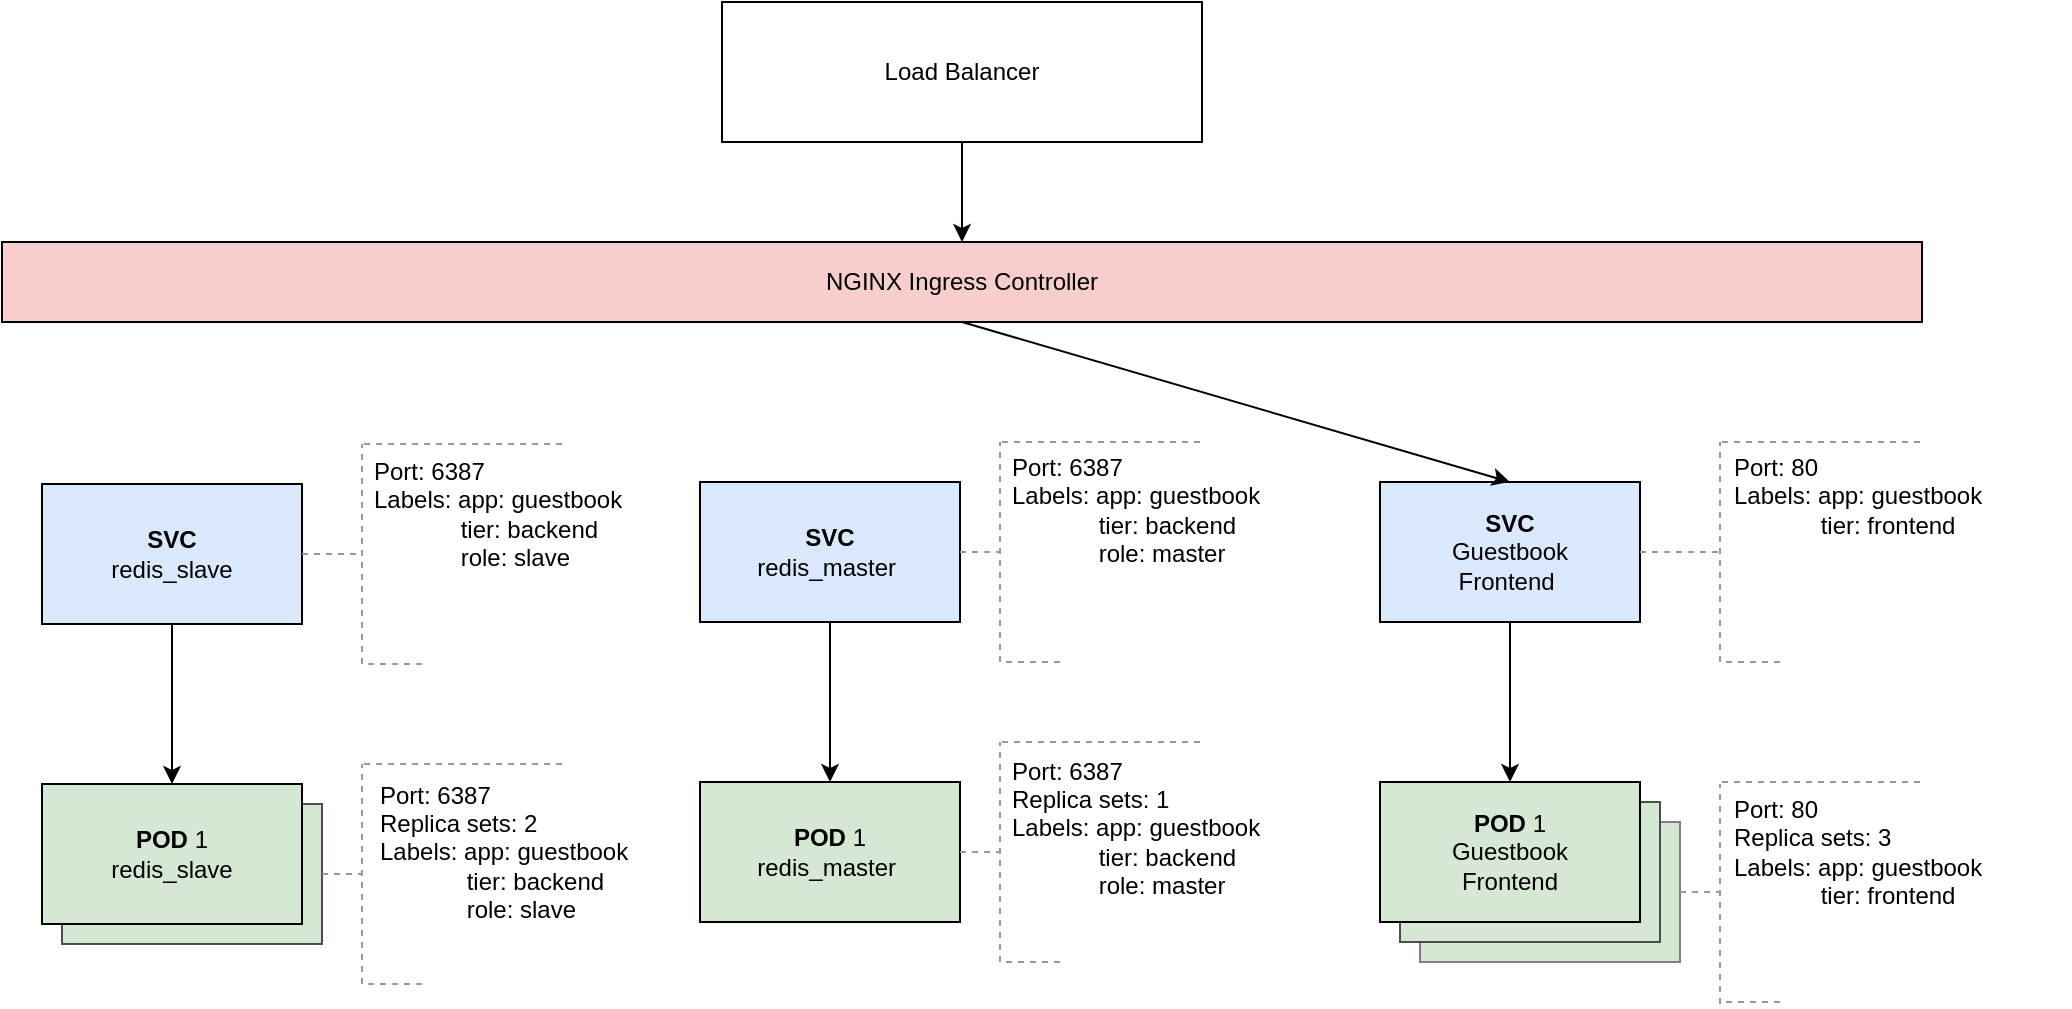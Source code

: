 <mxfile version="11.3.0" type="device" pages="1"><diagram id="z9s9iy75p9yVOJ1wJu1_" name="Page-1"><mxGraphModel dx="1656" dy="860" grid="1" gridSize="10" guides="1" tooltips="1" connect="1" arrows="1" fold="1" page="1" pageScale="1" pageWidth="1169" pageHeight="827" math="0" shadow="0"><root><mxCell id="0"/><mxCell id="1" parent="0"/><mxCell id="bv-lkTnwbxViUC4lvabW-76" value="&lt;b&gt;POD &lt;/b&gt;1&lt;br&gt;redis_slave" style="rounded=0;whiteSpace=wrap;html=1;fillColor=#d5e8d4;strokeColor=#4D4D4D;" vertex="1" parent="1"><mxGeometry x="150" y="481" width="130" height="70" as="geometry"/></mxCell><mxCell id="bv-lkTnwbxViUC4lvabW-16" value="POD 1&lt;br&gt;Guestbook&lt;br&gt;Frontend" style="rounded=0;whiteSpace=wrap;html=1;fillColor=#d5e8d4;strokeColor=#808080;" vertex="1" parent="1"><mxGeometry x="829" y="490" width="130" height="70" as="geometry"/></mxCell><mxCell id="bv-lkTnwbxViUC4lvabW-15" value="POD 1&lt;br&gt;Guestbook&lt;br&gt;Frontend" style="rounded=0;whiteSpace=wrap;html=1;fillColor=#d5e8d4;strokeColor=#4D4D4D;" vertex="1" parent="1"><mxGeometry x="819" y="480" width="130" height="70" as="geometry"/></mxCell><mxCell id="bv-lkTnwbxViUC4lvabW-1" value="NGINX Ingress Controller" style="rounded=0;whiteSpace=wrap;html=1;fillColor=#f8cecc;strokeColor=#000000;" vertex="1" parent="1"><mxGeometry x="120" y="200" width="960" height="40" as="geometry"/></mxCell><mxCell id="bv-lkTnwbxViUC4lvabW-6" value="" style="edgeStyle=orthogonalEdgeStyle;rounded=0;orthogonalLoop=1;jettySize=auto;html=1;" edge="1" parent="1" source="bv-lkTnwbxViUC4lvabW-4" target="bv-lkTnwbxViUC4lvabW-1"><mxGeometry relative="1" as="geometry"/></mxCell><mxCell id="bv-lkTnwbxViUC4lvabW-4" value="Load Balancer" style="rounded=0;whiteSpace=wrap;html=1;" vertex="1" parent="1"><mxGeometry x="480" y="80" width="240" height="70" as="geometry"/></mxCell><mxCell id="bv-lkTnwbxViUC4lvabW-11" value="" style="edgeStyle=orthogonalEdgeStyle;rounded=0;orthogonalLoop=1;jettySize=auto;html=1;" edge="1" parent="1" source="bv-lkTnwbxViUC4lvabW-2" target="bv-lkTnwbxViUC4lvabW-10"><mxGeometry relative="1" as="geometry"/></mxCell><mxCell id="bv-lkTnwbxViUC4lvabW-2" value="&lt;b&gt;SVC&lt;/b&gt;&lt;br&gt;Guestbook&lt;br&gt;Frontend&amp;nbsp;" style="rounded=0;whiteSpace=wrap;html=1;fillColor=#dae8fc;strokeColor=#000000;" vertex="1" parent="1"><mxGeometry x="809" y="320" width="130" height="70" as="geometry"/></mxCell><mxCell id="bv-lkTnwbxViUC4lvabW-10" value="&lt;b&gt;POD &lt;/b&gt;1&lt;br&gt;Guestbook&lt;br&gt;Frontend" style="rounded=0;whiteSpace=wrap;html=1;fillColor=#d5e8d4;strokeColor=#000000;" vertex="1" parent="1"><mxGeometry x="809" y="470" width="130" height="70" as="geometry"/></mxCell><mxCell id="bv-lkTnwbxViUC4lvabW-7" value="Port: 80&lt;br&gt;&lt;span&gt;Labels: app: guestbook&lt;/span&gt;&lt;br&gt;&lt;span&gt;&amp;nbsp; &amp;nbsp; &amp;nbsp; &amp;nbsp; &amp;nbsp; &amp;nbsp; &amp;nbsp;tier: frontend&lt;/span&gt;" style="text;html=1;strokeColor=none;fillColor=none;align=left;verticalAlign=middle;whiteSpace=wrap;rounded=0;" vertex="1" parent="1"><mxGeometry x="984" y="302" width="135" height="50" as="geometry"/></mxCell><mxCell id="bv-lkTnwbxViUC4lvabW-21" value="" style="edgeStyle=orthogonalEdgeStyle;rounded=0;orthogonalLoop=1;jettySize=auto;html=1;" edge="1" parent="1" source="bv-lkTnwbxViUC4lvabW-18" target="bv-lkTnwbxViUC4lvabW-20"><mxGeometry relative="1" as="geometry"/></mxCell><mxCell id="bv-lkTnwbxViUC4lvabW-18" value="&lt;b&gt;SVC&lt;/b&gt;&lt;br&gt;redis_master&amp;nbsp;" style="rounded=0;whiteSpace=wrap;html=1;fillColor=#dae8fc;strokeColor=#000000;" vertex="1" parent="1"><mxGeometry x="469" y="320" width="130" height="70" as="geometry"/></mxCell><mxCell id="bv-lkTnwbxViUC4lvabW-20" value="&lt;b&gt;POD &lt;/b&gt;1&lt;br&gt;redis_master&amp;nbsp;" style="rounded=0;whiteSpace=wrap;html=1;fillColor=#d5e8d4;strokeColor=#000000;" vertex="1" parent="1"><mxGeometry x="469" y="470" width="130" height="70" as="geometry"/></mxCell><mxCell id="bv-lkTnwbxViUC4lvabW-23" value="Port: 6387&lt;br&gt;&lt;span&gt;Labels: app: guestbook&lt;/span&gt;&lt;br&gt;&lt;span&gt;&amp;nbsp; &amp;nbsp; &amp;nbsp; &amp;nbsp; &amp;nbsp; &amp;nbsp; &amp;nbsp;tier: backend&lt;br&gt;&amp;nbsp; &amp;nbsp; &amp;nbsp; &amp;nbsp; &amp;nbsp; &amp;nbsp; &amp;nbsp;role: master&lt;br&gt;&lt;/span&gt;" style="text;html=1;strokeColor=none;fillColor=none;align=left;verticalAlign=middle;whiteSpace=wrap;rounded=0;" vertex="1" parent="1"><mxGeometry x="623" y="309" width="135" height="50" as="geometry"/></mxCell><mxCell id="bv-lkTnwbxViUC4lvabW-41" value="" style="group" vertex="1" connectable="0" parent="1"><mxGeometry x="619" y="300" width="100" height="110" as="geometry"/></mxCell><mxCell id="bv-lkTnwbxViUC4lvabW-30" value="" style="group" vertex="1" connectable="0" parent="bv-lkTnwbxViUC4lvabW-41"><mxGeometry width="100" height="110" as="geometry"/></mxCell><mxCell id="bv-lkTnwbxViUC4lvabW-25" value="" style="endArrow=none;dashed=1;html=1;strokeColor=#999999;" edge="1" parent="bv-lkTnwbxViUC4lvabW-30"><mxGeometry width="50" height="50" relative="1" as="geometry"><mxPoint y="110" as="sourcePoint"/><mxPoint as="targetPoint"/></mxGeometry></mxCell><mxCell id="bv-lkTnwbxViUC4lvabW-27" value="" style="endArrow=none;dashed=1;html=1;strokeColor=#999999;exitX=1;exitY=0.5;exitDx=0;exitDy=0;" edge="1" parent="bv-lkTnwbxViUC4lvabW-30" source="bv-lkTnwbxViUC4lvabW-18"><mxGeometry width="50" height="50" relative="1" as="geometry"><mxPoint x="-150" y="370" as="sourcePoint"/><mxPoint y="55" as="targetPoint"/></mxGeometry></mxCell><mxCell id="bv-lkTnwbxViUC4lvabW-28" value="" style="endArrow=none;dashed=1;html=1;strokeColor=#999999;" edge="1" parent="bv-lkTnwbxViUC4lvabW-30"><mxGeometry width="50" height="50" relative="1" as="geometry"><mxPoint x="30" y="110" as="sourcePoint"/><mxPoint y="110" as="targetPoint"/></mxGeometry></mxCell><mxCell id="bv-lkTnwbxViUC4lvabW-29" value="" style="endArrow=none;dashed=1;html=1;strokeColor=#999999;" edge="1" parent="bv-lkTnwbxViUC4lvabW-30"><mxGeometry width="50" height="50" relative="1" as="geometry"><mxPoint x="100" as="sourcePoint"/><mxPoint as="targetPoint"/></mxGeometry></mxCell><mxCell id="bv-lkTnwbxViUC4lvabW-42" value="" style="group" vertex="1" connectable="0" parent="1"><mxGeometry x="619" y="450" width="180" height="110" as="geometry"/></mxCell><mxCell id="bv-lkTnwbxViUC4lvabW-43" value="" style="group" vertex="1" connectable="0" parent="bv-lkTnwbxViUC4lvabW-42"><mxGeometry width="180" height="110" as="geometry"/></mxCell><mxCell id="bv-lkTnwbxViUC4lvabW-44" value="" style="endArrow=none;dashed=1;html=1;strokeColor=#999999;" edge="1" parent="bv-lkTnwbxViUC4lvabW-43"><mxGeometry width="50" height="50" relative="1" as="geometry"><mxPoint y="110" as="sourcePoint"/><mxPoint as="targetPoint"/></mxGeometry></mxCell><mxCell id="bv-lkTnwbxViUC4lvabW-45" value="" style="endArrow=none;dashed=1;html=1;strokeColor=#999999;exitX=1;exitY=0.5;exitDx=0;exitDy=0;" edge="1" parent="bv-lkTnwbxViUC4lvabW-43" source="bv-lkTnwbxViUC4lvabW-20"><mxGeometry width="50" height="50" relative="1" as="geometry"><mxPoint x="-150" y="370" as="sourcePoint"/><mxPoint y="55" as="targetPoint"/></mxGeometry></mxCell><mxCell id="bv-lkTnwbxViUC4lvabW-46" value="" style="endArrow=none;dashed=1;html=1;strokeColor=#999999;" edge="1" parent="bv-lkTnwbxViUC4lvabW-43"><mxGeometry width="50" height="50" relative="1" as="geometry"><mxPoint x="30" y="110" as="sourcePoint"/><mxPoint y="110" as="targetPoint"/></mxGeometry></mxCell><mxCell id="bv-lkTnwbxViUC4lvabW-47" value="" style="endArrow=none;dashed=1;html=1;strokeColor=#999999;" edge="1" parent="bv-lkTnwbxViUC4lvabW-43"><mxGeometry width="50" height="50" relative="1" as="geometry"><mxPoint x="100" as="sourcePoint"/><mxPoint as="targetPoint"/></mxGeometry></mxCell><mxCell id="bv-lkTnwbxViUC4lvabW-24" value="Port: 6387&lt;br&gt;Replica sets: 1&lt;br&gt;Labels: app: guestbook&lt;br&gt;&amp;nbsp; &amp;nbsp; &amp;nbsp; &amp;nbsp; &amp;nbsp; &amp;nbsp; &amp;nbsp;tier: backend&lt;br&gt;&amp;nbsp; &amp;nbsp; &amp;nbsp; &amp;nbsp; &amp;nbsp; &amp;nbsp; &amp;nbsp;role: master" style="text;html=1;strokeColor=none;fillColor=none;align=left;verticalAlign=middle;whiteSpace=wrap;rounded=0;" vertex="1" parent="bv-lkTnwbxViUC4lvabW-43"><mxGeometry x="4" y="8" width="170" height="70" as="geometry"/></mxCell><mxCell id="bv-lkTnwbxViUC4lvabW-48" value="" style="group" vertex="1" connectable="0" parent="1"><mxGeometry x="979" y="300" width="100" height="110" as="geometry"/></mxCell><mxCell id="bv-lkTnwbxViUC4lvabW-49" value="" style="group" vertex="1" connectable="0" parent="bv-lkTnwbxViUC4lvabW-48"><mxGeometry width="100" height="110" as="geometry"/></mxCell><mxCell id="bv-lkTnwbxViUC4lvabW-50" value="" style="endArrow=none;dashed=1;html=1;strokeColor=#999999;" edge="1" parent="bv-lkTnwbxViUC4lvabW-49"><mxGeometry width="50" height="50" relative="1" as="geometry"><mxPoint y="110" as="sourcePoint"/><mxPoint as="targetPoint"/></mxGeometry></mxCell><mxCell id="bv-lkTnwbxViUC4lvabW-51" value="" style="endArrow=none;dashed=1;html=1;strokeColor=#999999;exitX=1;exitY=0.5;exitDx=0;exitDy=0;" edge="1" parent="bv-lkTnwbxViUC4lvabW-49" source="bv-lkTnwbxViUC4lvabW-2"><mxGeometry width="50" height="50" relative="1" as="geometry"><mxPoint x="-150" y="370" as="sourcePoint"/><mxPoint y="55" as="targetPoint"/></mxGeometry></mxCell><mxCell id="bv-lkTnwbxViUC4lvabW-52" value="" style="endArrow=none;dashed=1;html=1;strokeColor=#999999;" edge="1" parent="bv-lkTnwbxViUC4lvabW-49"><mxGeometry width="50" height="50" relative="1" as="geometry"><mxPoint x="30" y="110" as="sourcePoint"/><mxPoint y="110" as="targetPoint"/></mxGeometry></mxCell><mxCell id="bv-lkTnwbxViUC4lvabW-53" value="" style="endArrow=none;dashed=1;html=1;strokeColor=#999999;" edge="1" parent="bv-lkTnwbxViUC4lvabW-49"><mxGeometry width="50" height="50" relative="1" as="geometry"><mxPoint x="100" as="sourcePoint"/><mxPoint as="targetPoint"/></mxGeometry></mxCell><mxCell id="bv-lkTnwbxViUC4lvabW-54" value="" style="group" vertex="1" connectable="0" parent="1"><mxGeometry x="979" y="470" width="175" height="110" as="geometry"/></mxCell><mxCell id="bv-lkTnwbxViUC4lvabW-55" value="" style="group" vertex="1" connectable="0" parent="bv-lkTnwbxViUC4lvabW-54"><mxGeometry width="175" height="110" as="geometry"/></mxCell><mxCell id="bv-lkTnwbxViUC4lvabW-56" value="" style="endArrow=none;dashed=1;html=1;strokeColor=#999999;" edge="1" parent="bv-lkTnwbxViUC4lvabW-55"><mxGeometry width="50" height="50" relative="1" as="geometry"><mxPoint y="111" as="sourcePoint"/><mxPoint y="1" as="targetPoint"/></mxGeometry></mxCell><mxCell id="bv-lkTnwbxViUC4lvabW-57" value="" style="endArrow=none;dashed=1;html=1;strokeColor=#999999;exitX=1;exitY=0.5;exitDx=0;exitDy=0;" edge="1" parent="bv-lkTnwbxViUC4lvabW-55" source="bv-lkTnwbxViUC4lvabW-16"><mxGeometry width="50" height="50" relative="1" as="geometry"><mxPoint x="-150" y="370" as="sourcePoint"/><mxPoint y="55" as="targetPoint"/></mxGeometry></mxCell><mxCell id="bv-lkTnwbxViUC4lvabW-58" value="" style="endArrow=none;dashed=1;html=1;strokeColor=#999999;" edge="1" parent="bv-lkTnwbxViUC4lvabW-55"><mxGeometry width="50" height="50" relative="1" as="geometry"><mxPoint x="30" y="110" as="sourcePoint"/><mxPoint y="110" as="targetPoint"/></mxGeometry></mxCell><mxCell id="bv-lkTnwbxViUC4lvabW-59" value="" style="endArrow=none;dashed=1;html=1;strokeColor=#999999;" edge="1" parent="bv-lkTnwbxViUC4lvabW-55"><mxGeometry width="50" height="50" relative="1" as="geometry"><mxPoint x="100" as="sourcePoint"/><mxPoint as="targetPoint"/></mxGeometry></mxCell><mxCell id="bv-lkTnwbxViUC4lvabW-17" value="Port: 80&lt;br&gt;Replica sets: 3&lt;br&gt;Labels: app: guestbook&lt;br&gt;&amp;nbsp; &amp;nbsp; &amp;nbsp; &amp;nbsp; &amp;nbsp; &amp;nbsp; &amp;nbsp;tier: frontend" style="text;html=1;strokeColor=none;fillColor=none;align=left;verticalAlign=middle;whiteSpace=wrap;rounded=0;" vertex="1" parent="bv-lkTnwbxViUC4lvabW-55"><mxGeometry x="5" y="10" width="170" height="50" as="geometry"/></mxCell><mxCell id="bv-lkTnwbxViUC4lvabW-62" value="" style="edgeStyle=orthogonalEdgeStyle;rounded=0;orthogonalLoop=1;jettySize=auto;html=1;" edge="1" parent="1" source="bv-lkTnwbxViUC4lvabW-63" target="bv-lkTnwbxViUC4lvabW-64"><mxGeometry relative="1" as="geometry"/></mxCell><mxCell id="bv-lkTnwbxViUC4lvabW-63" value="&lt;b&gt;SVC&lt;/b&gt;&lt;br&gt;redis_slave" style="rounded=0;whiteSpace=wrap;html=1;fillColor=#dae8fc;strokeColor=#000000;" vertex="1" parent="1"><mxGeometry x="140" y="321" width="130" height="70" as="geometry"/></mxCell><mxCell id="bv-lkTnwbxViUC4lvabW-64" value="&lt;b&gt;POD &lt;/b&gt;1&lt;br&gt;redis_slave" style="rounded=0;whiteSpace=wrap;html=1;fillColor=#d5e8d4;strokeColor=#000000;" vertex="1" parent="1"><mxGeometry x="140" y="471" width="130" height="70" as="geometry"/></mxCell><mxCell id="bv-lkTnwbxViUC4lvabW-65" value="Port: 6387&lt;br&gt;&lt;span&gt;Labels: app: guestbook&lt;/span&gt;&lt;br&gt;&lt;span&gt;&amp;nbsp; &amp;nbsp; &amp;nbsp; &amp;nbsp; &amp;nbsp; &amp;nbsp; &amp;nbsp;tier: backend&lt;br&gt;&amp;nbsp; &amp;nbsp; &amp;nbsp; &amp;nbsp; &amp;nbsp; &amp;nbsp; &amp;nbsp;role: slave&lt;br&gt;&lt;/span&gt;" style="text;html=1;strokeColor=none;fillColor=none;align=left;verticalAlign=middle;whiteSpace=wrap;rounded=0;" vertex="1" parent="1"><mxGeometry x="304" y="311" width="135" height="50" as="geometry"/></mxCell><mxCell id="bv-lkTnwbxViUC4lvabW-66" value="" style="group" vertex="1" connectable="0" parent="1"><mxGeometry x="300" y="301" width="100" height="110" as="geometry"/></mxCell><mxCell id="bv-lkTnwbxViUC4lvabW-67" value="" style="group" vertex="1" connectable="0" parent="bv-lkTnwbxViUC4lvabW-66"><mxGeometry width="100" height="110" as="geometry"/></mxCell><mxCell id="bv-lkTnwbxViUC4lvabW-68" value="" style="endArrow=none;dashed=1;html=1;strokeColor=#999999;" edge="1" parent="bv-lkTnwbxViUC4lvabW-67"><mxGeometry width="50" height="50" relative="1" as="geometry"><mxPoint y="110" as="sourcePoint"/><mxPoint as="targetPoint"/></mxGeometry></mxCell><mxCell id="bv-lkTnwbxViUC4lvabW-69" value="" style="endArrow=none;dashed=1;html=1;strokeColor=#999999;exitX=1;exitY=0.5;exitDx=0;exitDy=0;" edge="1" parent="bv-lkTnwbxViUC4lvabW-67" source="bv-lkTnwbxViUC4lvabW-63"><mxGeometry width="50" height="50" relative="1" as="geometry"><mxPoint x="-150" y="370" as="sourcePoint"/><mxPoint y="55" as="targetPoint"/></mxGeometry></mxCell><mxCell id="bv-lkTnwbxViUC4lvabW-70" value="" style="endArrow=none;dashed=1;html=1;strokeColor=#999999;" edge="1" parent="bv-lkTnwbxViUC4lvabW-67"><mxGeometry width="50" height="50" relative="1" as="geometry"><mxPoint x="30" y="110" as="sourcePoint"/><mxPoint y="110" as="targetPoint"/></mxGeometry></mxCell><mxCell id="bv-lkTnwbxViUC4lvabW-71" value="" style="endArrow=none;dashed=1;html=1;strokeColor=#999999;" edge="1" parent="bv-lkTnwbxViUC4lvabW-67"><mxGeometry width="50" height="50" relative="1" as="geometry"><mxPoint x="100" as="sourcePoint"/><mxPoint as="targetPoint"/></mxGeometry></mxCell><mxCell id="bv-lkTnwbxViUC4lvabW-77" value="" style="group" vertex="1" connectable="0" parent="1"><mxGeometry x="300" y="461" width="139" height="110" as="geometry"/></mxCell><mxCell id="bv-lkTnwbxViUC4lvabW-72" value="" style="endArrow=none;dashed=1;html=1;strokeColor=#999999;" edge="1" parent="bv-lkTnwbxViUC4lvabW-77"><mxGeometry width="50" height="50" relative="1" as="geometry"><mxPoint y="110" as="sourcePoint"/><mxPoint as="targetPoint"/></mxGeometry></mxCell><mxCell id="bv-lkTnwbxViUC4lvabW-73" value="" style="endArrow=none;dashed=1;html=1;strokeColor=#999999;exitX=1;exitY=0.5;exitDx=0;exitDy=0;" edge="1" parent="bv-lkTnwbxViUC4lvabW-77" source="bv-lkTnwbxViUC4lvabW-76"><mxGeometry width="50" height="50" relative="1" as="geometry"><mxPoint x="-769" y="-40" as="sourcePoint"/><mxPoint y="55" as="targetPoint"/></mxGeometry></mxCell><mxCell id="bv-lkTnwbxViUC4lvabW-74" value="" style="endArrow=none;dashed=1;html=1;strokeColor=#999999;" edge="1" parent="bv-lkTnwbxViUC4lvabW-77"><mxGeometry width="50" height="50" relative="1" as="geometry"><mxPoint x="30" y="110" as="sourcePoint"/><mxPoint y="110" as="targetPoint"/></mxGeometry></mxCell><mxCell id="bv-lkTnwbxViUC4lvabW-75" value="" style="endArrow=none;dashed=1;html=1;strokeColor=#999999;" edge="1" parent="bv-lkTnwbxViUC4lvabW-77"><mxGeometry width="50" height="50" relative="1" as="geometry"><mxPoint x="100" as="sourcePoint"/><mxPoint as="targetPoint"/></mxGeometry></mxCell><mxCell id="bv-lkTnwbxViUC4lvabW-78" value="Port: 6387&lt;br&gt;Replica sets: 2&lt;br&gt;&lt;span&gt;Labels: app: guestbook&lt;/span&gt;&lt;br&gt;&lt;span&gt;&amp;nbsp; &amp;nbsp; &amp;nbsp; &amp;nbsp; &amp;nbsp; &amp;nbsp; &amp;nbsp;tier: backend&lt;br&gt;&amp;nbsp; &amp;nbsp; &amp;nbsp; &amp;nbsp; &amp;nbsp; &amp;nbsp; &amp;nbsp;role: slave&lt;br&gt;&lt;/span&gt;" style="text;html=1;strokeColor=none;fillColor=none;align=left;verticalAlign=middle;whiteSpace=wrap;rounded=0;" vertex="1" parent="bv-lkTnwbxViUC4lvabW-77"><mxGeometry x="7" y="9" width="135" height="70" as="geometry"/></mxCell><mxCell id="bv-lkTnwbxViUC4lvabW-79" value="" style="endArrow=classic;html=1;strokeColor=#000000;exitX=0.5;exitY=1;exitDx=0;exitDy=0;entryX=0.5;entryY=0;entryDx=0;entryDy=0;" edge="1" parent="1" source="bv-lkTnwbxViUC4lvabW-1" target="bv-lkTnwbxViUC4lvabW-2"><mxGeometry width="50" height="50" relative="1" as="geometry"><mxPoint x="140" y="650" as="sourcePoint"/><mxPoint x="190" y="600" as="targetPoint"/></mxGeometry></mxCell></root></mxGraphModel></diagram></mxfile>